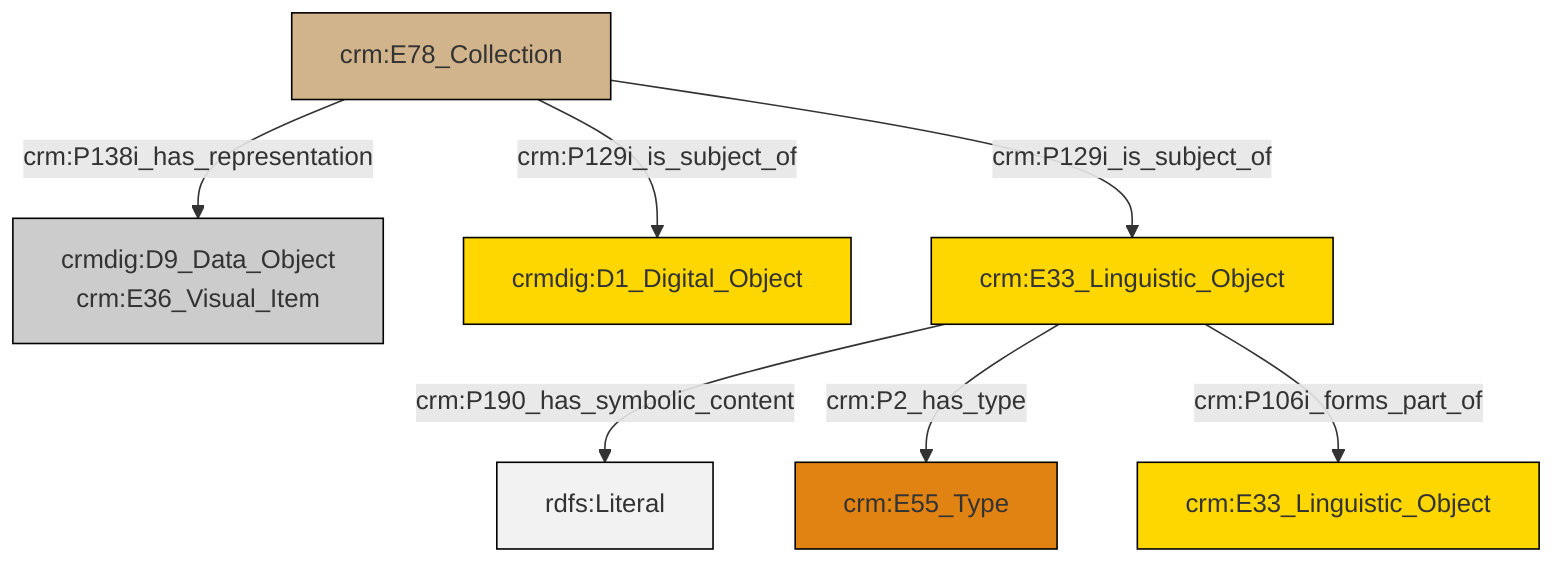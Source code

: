 graph TD
classDef Literal fill:#f2f2f2,stroke:#000000;
classDef CRM_Entity fill:#FFFFFF,stroke:#000000;
classDef Temporal_Entity fill:#00C9E6, stroke:#000000;
classDef Type fill:#E18312, stroke:#000000;
classDef Time-Span fill:#2C9C91, stroke:#000000;
classDef Appellation fill:#FFEB7F, stroke:#000000;
classDef Place fill:#008836, stroke:#000000;
classDef Persistent_Item fill:#B266B2, stroke:#000000;
classDef Conceptual_Object fill:#FFD700, stroke:#000000;
classDef Physical_Thing fill:#D2B48C, stroke:#000000;
classDef Actor fill:#f58aad, stroke:#000000;
classDef PC_Classes fill:#4ce600, stroke:#000000;
classDef Multi fill:#cccccc,stroke:#000000;

2["crm:E78_Collection"]:::Physical_Thing -->|crm:P129i_is_subject_of| 3["crmdig:D1_Digital_Object"]:::Conceptual_Object
4["crm:E33_Linguistic_Object"]:::Conceptual_Object -->|crm:P190_has_symbolic_content| 6[rdfs:Literal]:::Literal
4["crm:E33_Linguistic_Object"]:::Conceptual_Object -->|crm:P2_has_type| 7["crm:E55_Type"]:::Type
4["crm:E33_Linguistic_Object"]:::Conceptual_Object -->|crm:P106i_forms_part_of| 11["crm:E33_Linguistic_Object"]:::Conceptual_Object
2["crm:E78_Collection"]:::Physical_Thing -->|crm:P129i_is_subject_of| 4["crm:E33_Linguistic_Object"]:::Conceptual_Object
2["crm:E78_Collection"]:::Physical_Thing -->|crm:P138i_has_representation| 0["crmdig:D9_Data_Object<br>crm:E36_Visual_Item"]:::Multi